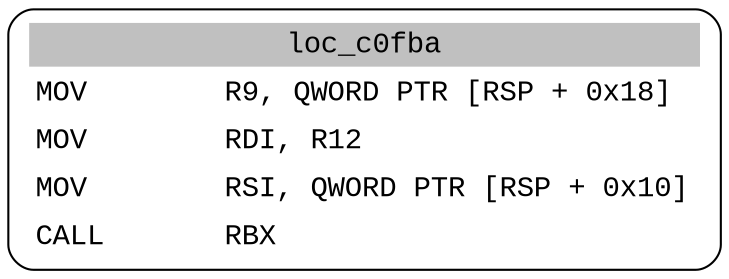 digraph asm_graph {
1941 [
shape="Mrecord" fontname="Courier New"label =<<table border="0" cellborder="0" cellpadding="3"><tr><td align="center" colspan="2" bgcolor="grey">loc_c0fba</td></tr><tr><td align="left">MOV        R9, QWORD PTR [RSP + 0x18]</td></tr><tr><td align="left">MOV        RDI, R12</td></tr><tr><td align="left">MOV        RSI, QWORD PTR [RSP + 0x10]</td></tr><tr><td align="left">CALL       RBX</td></tr></table>> ];
}